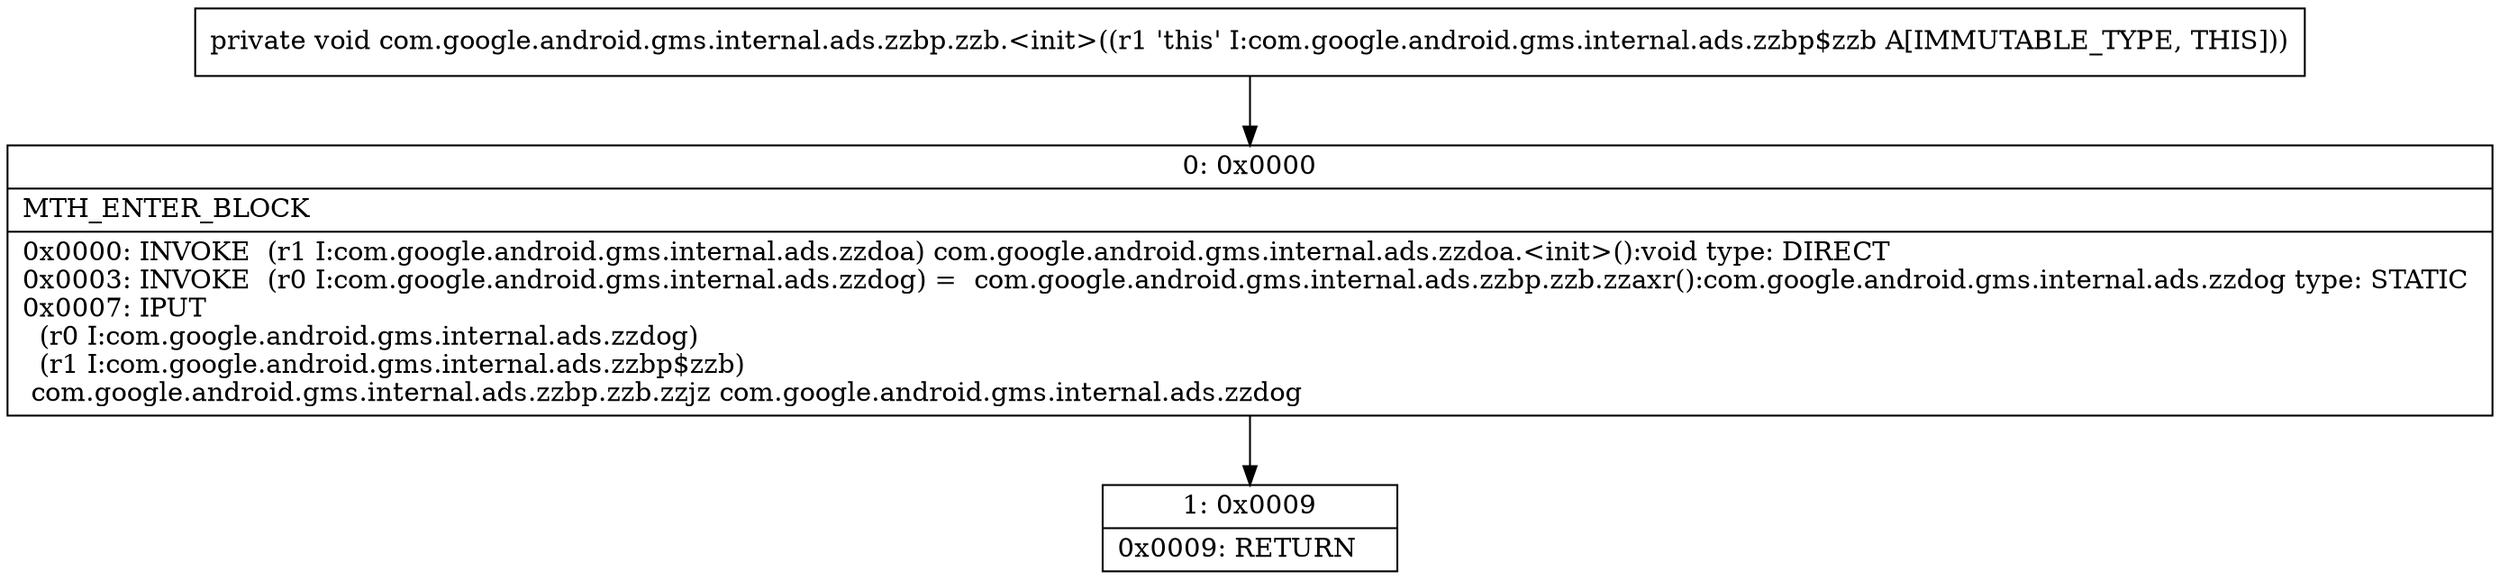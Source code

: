 digraph "CFG forcom.google.android.gms.internal.ads.zzbp.zzb.\<init\>()V" {
Node_0 [shape=record,label="{0\:\ 0x0000|MTH_ENTER_BLOCK\l|0x0000: INVOKE  (r1 I:com.google.android.gms.internal.ads.zzdoa) com.google.android.gms.internal.ads.zzdoa.\<init\>():void type: DIRECT \l0x0003: INVOKE  (r0 I:com.google.android.gms.internal.ads.zzdog) =  com.google.android.gms.internal.ads.zzbp.zzb.zzaxr():com.google.android.gms.internal.ads.zzdog type: STATIC \l0x0007: IPUT  \l  (r0 I:com.google.android.gms.internal.ads.zzdog)\l  (r1 I:com.google.android.gms.internal.ads.zzbp$zzb)\l com.google.android.gms.internal.ads.zzbp.zzb.zzjz com.google.android.gms.internal.ads.zzdog \l}"];
Node_1 [shape=record,label="{1\:\ 0x0009|0x0009: RETURN   \l}"];
MethodNode[shape=record,label="{private void com.google.android.gms.internal.ads.zzbp.zzb.\<init\>((r1 'this' I:com.google.android.gms.internal.ads.zzbp$zzb A[IMMUTABLE_TYPE, THIS])) }"];
MethodNode -> Node_0;
Node_0 -> Node_1;
}

